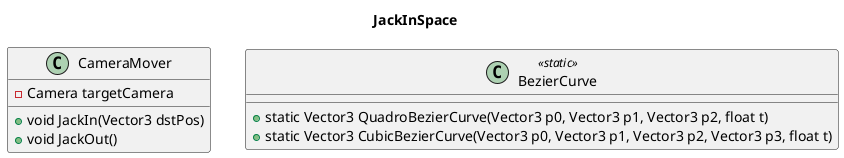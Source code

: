 @startuml
title JackInSpace

class CameraMover {
    - Camera targetCamera
    + void JackIn(Vector3 dstPos)
    + void JackOut()
}

class BezierCurve <<static>> {
    + static Vector3 QuadroBezierCurve(Vector3 p0, Vector3 p1, Vector3 p2, float t)
    + static Vector3 CubicBezierCurve(Vector3 p0, Vector3 p1, Vector3 p2, Vector3 p3, float t)
}

@enduml